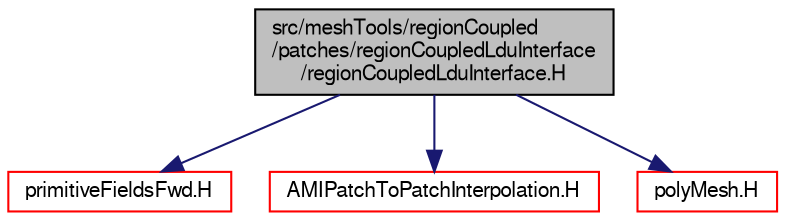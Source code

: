 digraph "src/meshTools/regionCoupled/patches/regionCoupledLduInterface/regionCoupledLduInterface.H"
{
  bgcolor="transparent";
  edge [fontname="FreeSans",fontsize="10",labelfontname="FreeSans",labelfontsize="10"];
  node [fontname="FreeSans",fontsize="10",shape=record];
  Node0 [label="src/meshTools/regionCoupled\l/patches/regionCoupledLduInterface\l/regionCoupledLduInterface.H",height=0.2,width=0.4,color="black", fillcolor="grey75", style="filled", fontcolor="black"];
  Node0 -> Node1 [color="midnightblue",fontsize="10",style="solid",fontname="FreeSans"];
  Node1 [label="primitiveFieldsFwd.H",height=0.2,width=0.4,color="red",URL="$a09638.html",tooltip="Forward declarations of the specialisations of Field<T> for scalar, vector and tensor. "];
  Node0 -> Node59 [color="midnightblue",fontsize="10",style="solid",fontname="FreeSans"];
  Node59 [label="AMIPatchToPatchInterpolation.H",height=0.2,width=0.4,color="red",URL="$a07292.html"];
  Node0 -> Node191 [color="midnightblue",fontsize="10",style="solid",fontname="FreeSans"];
  Node191 [label="polyMesh.H",height=0.2,width=0.4,color="red",URL="$a11630.html"];
}
